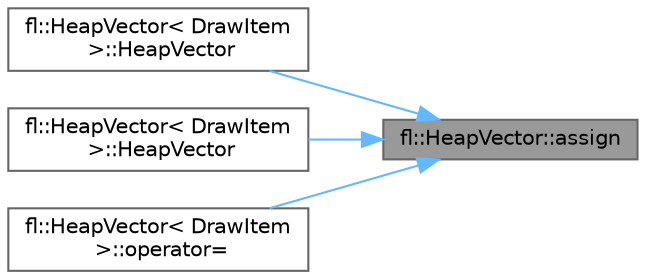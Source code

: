 digraph "fl::HeapVector::assign"
{
 // INTERACTIVE_SVG=YES
 // LATEX_PDF_SIZE
  bgcolor="transparent";
  edge [fontname=Helvetica,fontsize=10,labelfontname=Helvetica,labelfontsize=10];
  node [fontname=Helvetica,fontsize=10,shape=box,height=0.2,width=0.4];
  rankdir="RL";
  Node1 [id="Node000001",label="fl::HeapVector::assign",height=0.2,width=0.4,color="gray40", fillcolor="grey60", style="filled", fontcolor="black",tooltip=" "];
  Node1 -> Node2 [id="edge1_Node000001_Node000002",dir="back",color="steelblue1",style="solid",tooltip=" "];
  Node2 [id="Node000002",label="fl::HeapVector\< DrawItem\l \>::HeapVector",height=0.2,width=0.4,color="grey40", fillcolor="white", style="filled",URL="$db/ddd/classfl_1_1_heap_vector_ae33a7e2f64524b3a0baf4f3217489809.html#ae33a7e2f64524b3a0baf4f3217489809",tooltip=" "];
  Node1 -> Node3 [id="edge2_Node000001_Node000003",dir="back",color="steelblue1",style="solid",tooltip=" "];
  Node3 [id="Node000003",label="fl::HeapVector\< DrawItem\l \>::HeapVector",height=0.2,width=0.4,color="grey40", fillcolor="white", style="filled",URL="$db/ddd/classfl_1_1_heap_vector_a3dbccbe93fbaed88bb472de1e6c75e24.html#a3dbccbe93fbaed88bb472de1e6c75e24",tooltip=" "];
  Node1 -> Node4 [id="edge3_Node000001_Node000004",dir="back",color="steelblue1",style="solid",tooltip=" "];
  Node4 [id="Node000004",label="fl::HeapVector\< DrawItem\l \>::operator=",height=0.2,width=0.4,color="grey40", fillcolor="white", style="filled",URL="$db/ddd/classfl_1_1_heap_vector_a729f1c0fa07ccd04379a1c17fde5aee0.html#a729f1c0fa07ccd04379a1c17fde5aee0",tooltip=" "];
}
